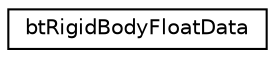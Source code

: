 digraph "Graphical Class Hierarchy"
{
  edge [fontname="Helvetica",fontsize="10",labelfontname="Helvetica",labelfontsize="10"];
  node [fontname="Helvetica",fontsize="10",shape=record];
  rankdir="LR";
  Node1 [label="btRigidBodyFloatData",height=0.2,width=0.4,color="black", fillcolor="white", style="filled",URL="$structbt_rigid_body_float_data.html",tooltip="do not change those serialization structures, it requires an updated sBulletDNAstr/sBulletDNAstr64 ..."];
}
